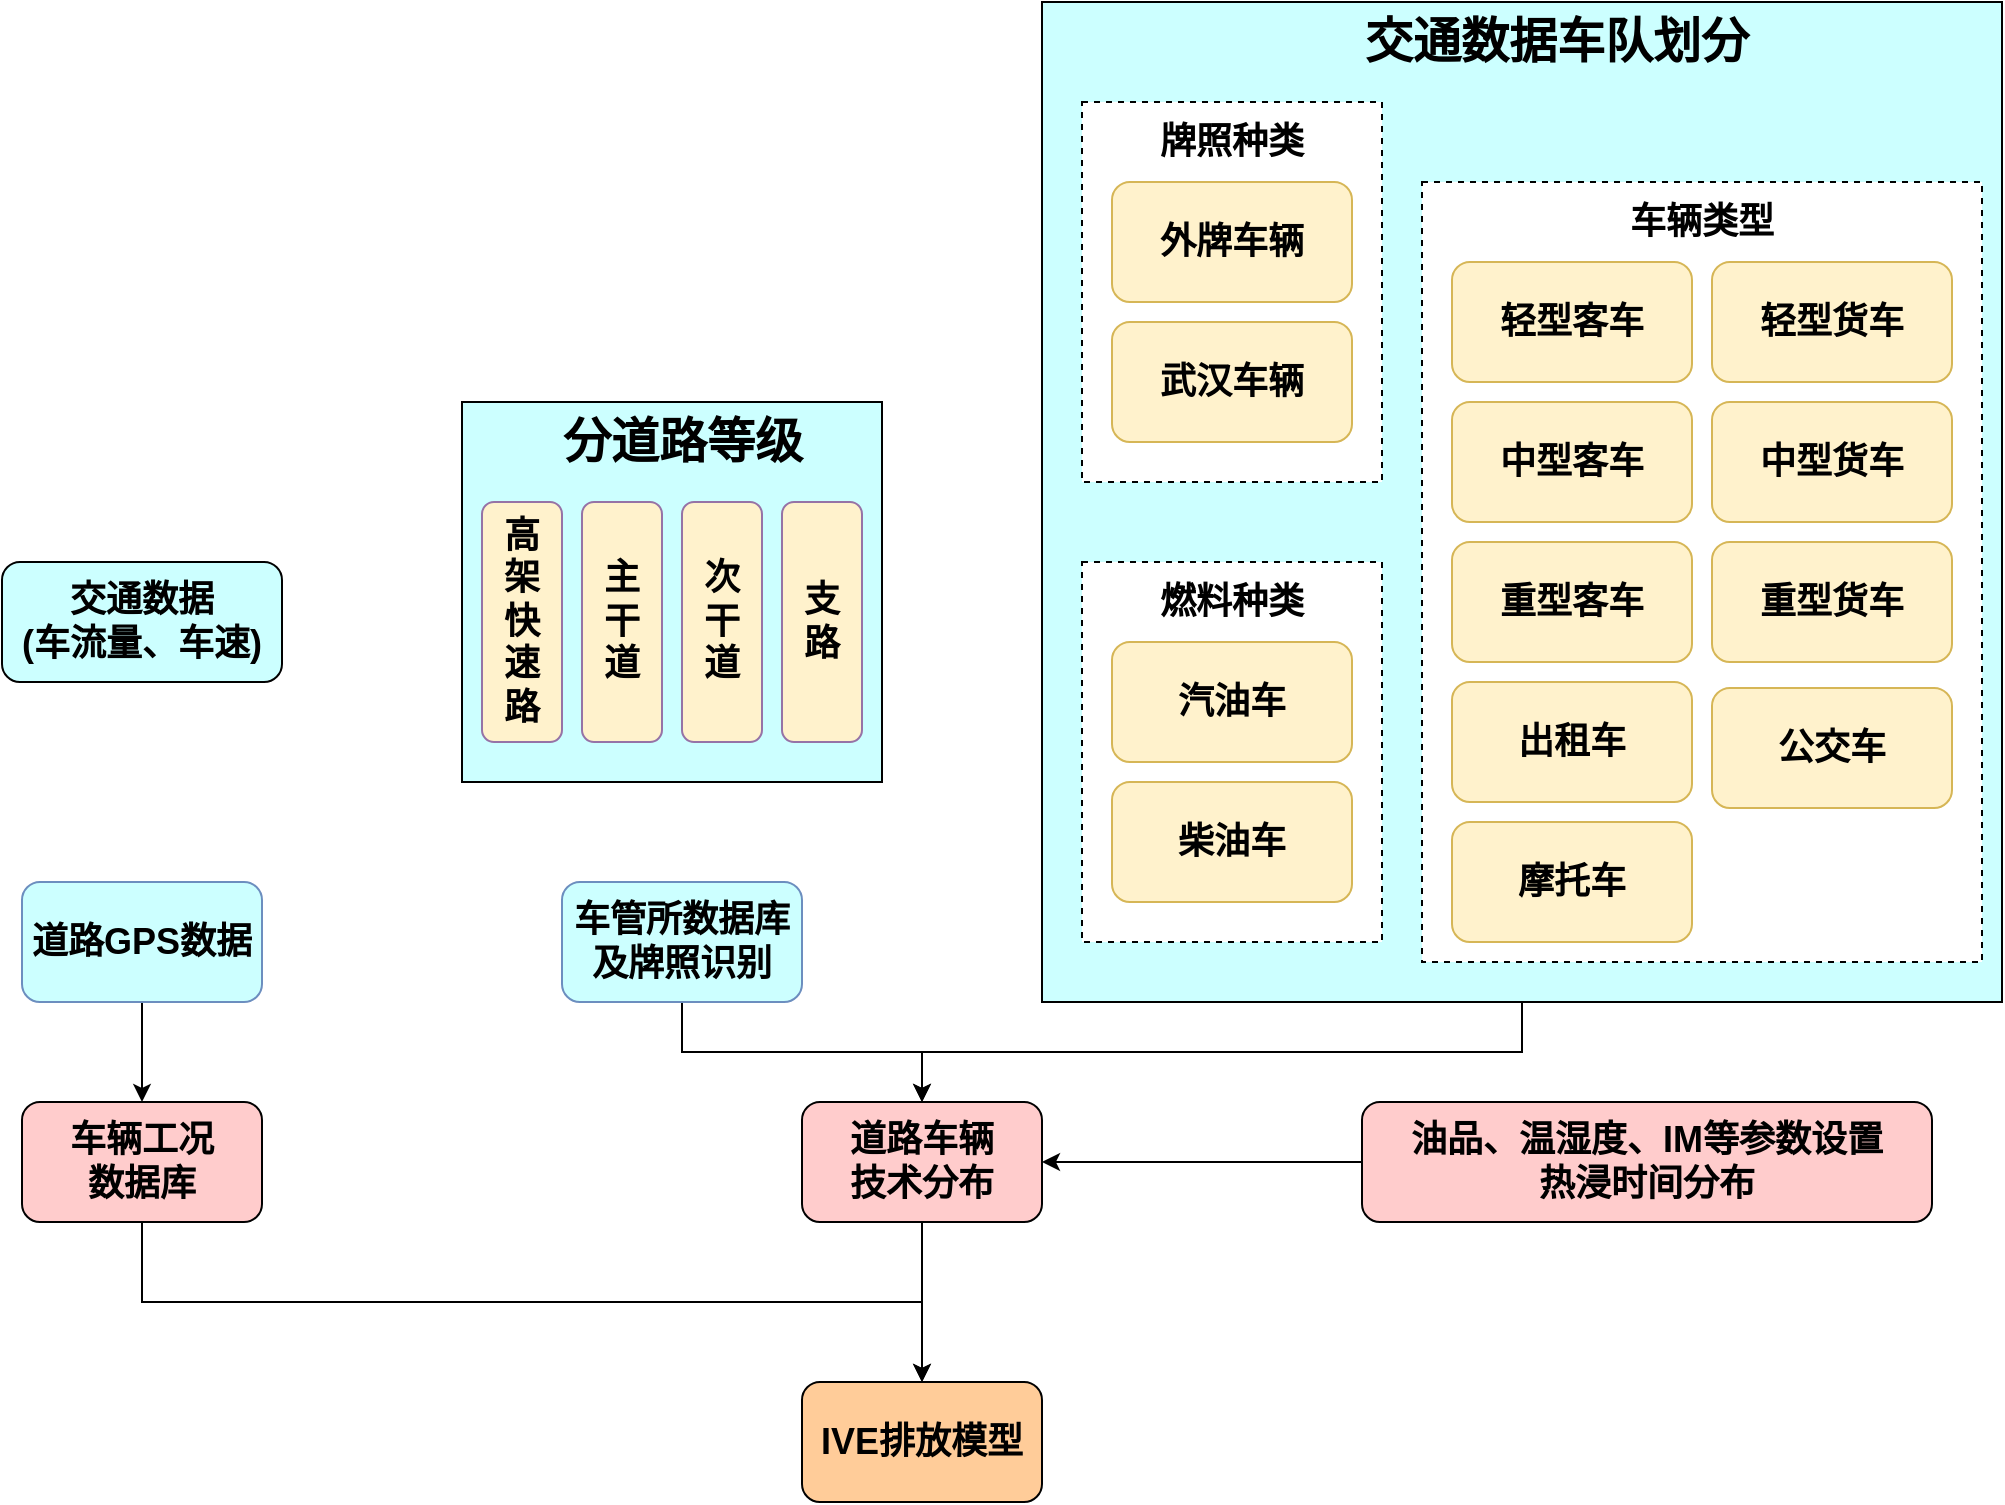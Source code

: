 <mxfile version="13.10.6" type="github">
  <diagram id="-yP0t2fsVPUSu2jfrDDp" name="Page-1">
    <mxGraphModel dx="1240" dy="607" grid="1" gridSize="10" guides="1" tooltips="1" connect="1" arrows="1" fold="1" page="1" pageScale="1" pageWidth="1169" pageHeight="827" math="0" shadow="0">
      <root>
        <mxCell id="0" />
        <mxCell id="1" parent="0" />
        <mxCell id="cXt5EJawHxJDnATNH1I1-1" value="&lt;font style=&quot;font-size: 18px&quot;&gt;&lt;b&gt;交通数据&lt;br&gt;(车流量、车速)&lt;/b&gt;&lt;/font&gt;" style="rounded=1;whiteSpace=wrap;html=1;fillColor=#CCFFFF;" parent="1" vertex="1">
          <mxGeometry x="30" y="290" width="140" height="60" as="geometry" />
        </mxCell>
        <mxCell id="cXt5EJawHxJDnATNH1I1-2" value="" style="rounded=0;whiteSpace=wrap;html=1;fillColor=#CCFFFF;" parent="1" vertex="1">
          <mxGeometry x="260" y="210" width="210" height="190" as="geometry" />
        </mxCell>
        <mxCell id="cXt5EJawHxJDnATNH1I1-3" value="&lt;font style=&quot;font-size: 18px&quot;&gt;&lt;b&gt;高&lt;br&gt;架&lt;br&gt;快&lt;br&gt;速&lt;br&gt;路&lt;/b&gt;&lt;/font&gt;" style="rounded=1;whiteSpace=wrap;html=1;strokeColor=#9673a6;fillColor=#FFF2CC;" parent="1" vertex="1">
          <mxGeometry x="270" y="260" width="40" height="120" as="geometry" />
        </mxCell>
        <mxCell id="cXt5EJawHxJDnATNH1I1-7" value="&lt;font style=&quot;font-size: 24px&quot;&gt;&lt;b&gt;分道路等级&lt;/b&gt;&lt;/font&gt;" style="text;html=1;strokeColor=none;fillColor=none;align=center;verticalAlign=middle;whiteSpace=wrap;rounded=0;" parent="1" vertex="1">
          <mxGeometry x="297.5" y="220" width="145" height="20" as="geometry" />
        </mxCell>
        <mxCell id="cXt5EJawHxJDnATNH1I1-35" style="edgeStyle=orthogonalEdgeStyle;rounded=0;orthogonalLoop=1;jettySize=auto;html=1;exitX=0.5;exitY=1;exitDx=0;exitDy=0;entryX=0.5;entryY=0;entryDx=0;entryDy=0;" parent="1" source="cXt5EJawHxJDnATNH1I1-8" target="cXt5EJawHxJDnATNH1I1-32" edge="1">
          <mxGeometry relative="1" as="geometry" />
        </mxCell>
        <mxCell id="cXt5EJawHxJDnATNH1I1-8" value="" style="rounded=0;whiteSpace=wrap;html=1;fillColor=#CCFFFF;" parent="1" vertex="1">
          <mxGeometry x="550" y="10" width="480" height="500" as="geometry" />
        </mxCell>
        <mxCell id="cXt5EJawHxJDnATNH1I1-9" value="&lt;font style=&quot;font-size: 24px&quot;&gt;&lt;b&gt;交通数据车队划分&lt;/b&gt;&lt;/font&gt;" style="text;html=1;strokeColor=none;fillColor=none;align=center;verticalAlign=middle;whiteSpace=wrap;rounded=0;" parent="1" vertex="1">
          <mxGeometry x="700" y="20" width="215" height="20" as="geometry" />
        </mxCell>
        <mxCell id="cXt5EJawHxJDnATNH1I1-10" value="" style="rounded=0;whiteSpace=wrap;html=1;dashed=1;" parent="1" vertex="1">
          <mxGeometry x="570" y="60" width="150" height="190" as="geometry" />
        </mxCell>
        <mxCell id="cXt5EJawHxJDnATNH1I1-11" value="&lt;font style=&quot;font-size: 18px&quot;&gt;&lt;b&gt;牌照种类&lt;/b&gt;&lt;/font&gt;" style="text;html=1;strokeColor=none;fillColor=none;align=center;verticalAlign=middle;whiteSpace=wrap;rounded=0;" parent="1" vertex="1">
          <mxGeometry x="590" y="70" width="110" height="20" as="geometry" />
        </mxCell>
        <mxCell id="cXt5EJawHxJDnATNH1I1-12" value="&lt;font style=&quot;font-size: 18px&quot;&gt;&lt;b&gt;外牌车辆&lt;/b&gt;&lt;/font&gt;" style="rounded=1;whiteSpace=wrap;html=1;fillColor=#fff2cc;strokeColor=#d6b656;" parent="1" vertex="1">
          <mxGeometry x="585" y="100" width="120" height="60" as="geometry" />
        </mxCell>
        <mxCell id="cXt5EJawHxJDnATNH1I1-13" value="&lt;font style=&quot;font-size: 18px&quot;&gt;&lt;b&gt;武汉车辆&lt;/b&gt;&lt;/font&gt;" style="rounded=1;whiteSpace=wrap;html=1;fillColor=#fff2cc;strokeColor=#d6b656;" parent="1" vertex="1">
          <mxGeometry x="585" y="170" width="120" height="60" as="geometry" />
        </mxCell>
        <mxCell id="cXt5EJawHxJDnATNH1I1-14" value="" style="rounded=0;whiteSpace=wrap;html=1;dashed=1;" parent="1" vertex="1">
          <mxGeometry x="740" y="100" width="280" height="390" as="geometry" />
        </mxCell>
        <mxCell id="cXt5EJawHxJDnATNH1I1-15" value="&lt;font style=&quot;font-size: 18px&quot;&gt;&lt;b&gt;车辆类型&lt;/b&gt;&lt;/font&gt;" style="text;html=1;strokeColor=none;fillColor=none;align=center;verticalAlign=middle;whiteSpace=wrap;rounded=0;" parent="1" vertex="1">
          <mxGeometry x="825" y="110" width="110" height="20" as="geometry" />
        </mxCell>
        <mxCell id="cXt5EJawHxJDnATNH1I1-16" value="&lt;font style=&quot;font-size: 18px&quot;&gt;&lt;b&gt;轻型客车&lt;/b&gt;&lt;/font&gt;" style="rounded=1;whiteSpace=wrap;html=1;fillColor=#fff2cc;strokeColor=#d6b656;" parent="1" vertex="1">
          <mxGeometry x="755" y="140" width="120" height="60" as="geometry" />
        </mxCell>
        <mxCell id="cXt5EJawHxJDnATNH1I1-17" value="&lt;font style=&quot;font-size: 18px&quot;&gt;&lt;b&gt;轻型货车&lt;/b&gt;&lt;/font&gt;" style="rounded=1;whiteSpace=wrap;html=1;fillColor=#fff2cc;strokeColor=#d6b656;" parent="1" vertex="1">
          <mxGeometry x="885" y="140" width="120" height="60" as="geometry" />
        </mxCell>
        <mxCell id="cXt5EJawHxJDnATNH1I1-18" value="&lt;font style=&quot;font-size: 18px&quot;&gt;&lt;b&gt;重型客车&lt;/b&gt;&lt;/font&gt;" style="rounded=1;whiteSpace=wrap;html=1;fillColor=#fff2cc;strokeColor=#d6b656;" parent="1" vertex="1">
          <mxGeometry x="755" y="280" width="120" height="60" as="geometry" />
        </mxCell>
        <mxCell id="cXt5EJawHxJDnATNH1I1-19" value="&lt;font style=&quot;font-size: 18px&quot;&gt;&lt;b&gt;中型货车&lt;/b&gt;&lt;/font&gt;" style="rounded=1;whiteSpace=wrap;html=1;fillColor=#fff2cc;strokeColor=#d6b656;" parent="1" vertex="1">
          <mxGeometry x="885" y="210" width="120" height="60" as="geometry" />
        </mxCell>
        <mxCell id="cXt5EJawHxJDnATNH1I1-20" value="&lt;font style=&quot;font-size: 18px&quot;&gt;&lt;b&gt;出租车&lt;/b&gt;&lt;/font&gt;" style="rounded=1;whiteSpace=wrap;html=1;fillColor=#fff2cc;strokeColor=#d6b656;" parent="1" vertex="1">
          <mxGeometry x="755" y="350" width="120" height="60" as="geometry" />
        </mxCell>
        <mxCell id="cXt5EJawHxJDnATNH1I1-21" value="&lt;font style=&quot;font-size: 18px&quot;&gt;&lt;b&gt;公交车&lt;/b&gt;&lt;/font&gt;" style="rounded=1;whiteSpace=wrap;html=1;fillColor=#fff2cc;strokeColor=#d6b656;" parent="1" vertex="1">
          <mxGeometry x="885" y="353" width="120" height="60" as="geometry" />
        </mxCell>
        <mxCell id="cXt5EJawHxJDnATNH1I1-22" value="&lt;font style=&quot;font-size: 18px&quot;&gt;&lt;b&gt;摩托车&lt;/b&gt;&lt;/font&gt;" style="rounded=1;whiteSpace=wrap;html=1;fillColor=#fff2cc;strokeColor=#d6b656;" parent="1" vertex="1">
          <mxGeometry x="755" y="420" width="120" height="60" as="geometry" />
        </mxCell>
        <mxCell id="cXt5EJawHxJDnATNH1I1-23" value="" style="rounded=0;whiteSpace=wrap;html=1;dashed=1;" parent="1" vertex="1">
          <mxGeometry x="570" y="290" width="150" height="190" as="geometry" />
        </mxCell>
        <mxCell id="cXt5EJawHxJDnATNH1I1-24" value="&lt;font style=&quot;font-size: 18px&quot;&gt;&lt;b&gt;燃料种类&lt;/b&gt;&lt;/font&gt;" style="text;html=1;strokeColor=none;fillColor=none;align=center;verticalAlign=middle;whiteSpace=wrap;rounded=0;" parent="1" vertex="1">
          <mxGeometry x="590" y="300" width="110" height="20" as="geometry" />
        </mxCell>
        <mxCell id="cXt5EJawHxJDnATNH1I1-25" value="&lt;font style=&quot;font-size: 18px&quot;&gt;&lt;b&gt;汽油车&lt;/b&gt;&lt;/font&gt;" style="rounded=1;whiteSpace=wrap;html=1;fillColor=#fff2cc;strokeColor=#d6b656;" parent="1" vertex="1">
          <mxGeometry x="585" y="330" width="120" height="60" as="geometry" />
        </mxCell>
        <mxCell id="cXt5EJawHxJDnATNH1I1-26" value="&lt;font style=&quot;font-size: 18px&quot;&gt;&lt;b&gt;柴油车&lt;/b&gt;&lt;/font&gt;" style="rounded=1;whiteSpace=wrap;html=1;fillColor=#fff2cc;strokeColor=#d6b656;" parent="1" vertex="1">
          <mxGeometry x="585" y="400" width="120" height="60" as="geometry" />
        </mxCell>
        <mxCell id="cXt5EJawHxJDnATNH1I1-31" style="edgeStyle=orthogonalEdgeStyle;rounded=0;orthogonalLoop=1;jettySize=auto;html=1;exitX=0.5;exitY=1;exitDx=0;exitDy=0;entryX=0.5;entryY=0;entryDx=0;entryDy=0;" parent="1" source="cXt5EJawHxJDnATNH1I1-28" target="cXt5EJawHxJDnATNH1I1-30" edge="1">
          <mxGeometry relative="1" as="geometry" />
        </mxCell>
        <mxCell id="cXt5EJawHxJDnATNH1I1-28" value="&lt;font style=&quot;font-size: 18px&quot;&gt;&lt;b&gt;道路GPS数据&lt;/b&gt;&lt;/font&gt;" style="rounded=1;whiteSpace=wrap;html=1;strokeColor=#6c8ebf;fillColor=#CCFFFF;" parent="1" vertex="1">
          <mxGeometry x="40" y="450" width="120" height="60" as="geometry" />
        </mxCell>
        <mxCell id="cXt5EJawHxJDnATNH1I1-34" style="edgeStyle=orthogonalEdgeStyle;rounded=0;orthogonalLoop=1;jettySize=auto;html=1;exitX=0.5;exitY=1;exitDx=0;exitDy=0;entryX=0.5;entryY=0;entryDx=0;entryDy=0;" parent="1" source="cXt5EJawHxJDnATNH1I1-29" target="cXt5EJawHxJDnATNH1I1-32" edge="1">
          <mxGeometry relative="1" as="geometry" />
        </mxCell>
        <mxCell id="cXt5EJawHxJDnATNH1I1-29" value="&lt;font style=&quot;font-size: 18px&quot;&gt;&lt;b&gt;车管所数据库及牌照识别&lt;/b&gt;&lt;/font&gt;" style="rounded=1;whiteSpace=wrap;html=1;strokeColor=#6c8ebf;fillColor=#CCFFFF;" parent="1" vertex="1">
          <mxGeometry x="310" y="450" width="120" height="60" as="geometry" />
        </mxCell>
        <mxCell id="cXt5EJawHxJDnATNH1I1-38" style="edgeStyle=orthogonalEdgeStyle;rounded=0;orthogonalLoop=1;jettySize=auto;html=1;exitX=0.5;exitY=1;exitDx=0;exitDy=0;" parent="1" source="cXt5EJawHxJDnATNH1I1-30" target="cXt5EJawHxJDnATNH1I1-37" edge="1">
          <mxGeometry relative="1" as="geometry" />
        </mxCell>
        <mxCell id="cXt5EJawHxJDnATNH1I1-30" value="&lt;font style=&quot;font-size: 18px&quot;&gt;&lt;b&gt;车辆工况&lt;br&gt;数据库&lt;/b&gt;&lt;/font&gt;" style="rounded=1;whiteSpace=wrap;html=1;fillColor=#FFCCCC;" parent="1" vertex="1">
          <mxGeometry x="40" y="560" width="120" height="60" as="geometry" />
        </mxCell>
        <mxCell id="cXt5EJawHxJDnATNH1I1-40" style="edgeStyle=orthogonalEdgeStyle;rounded=0;orthogonalLoop=1;jettySize=auto;html=1;exitX=0.5;exitY=1;exitDx=0;exitDy=0;entryX=0.5;entryY=0;entryDx=0;entryDy=0;" parent="1" source="cXt5EJawHxJDnATNH1I1-32" target="cXt5EJawHxJDnATNH1I1-37" edge="1">
          <mxGeometry relative="1" as="geometry" />
        </mxCell>
        <mxCell id="cXt5EJawHxJDnATNH1I1-32" value="&lt;font style=&quot;font-size: 18px&quot;&gt;&lt;b&gt;道路车辆&lt;br&gt;技术分布&lt;/b&gt;&lt;/font&gt;" style="rounded=1;whiteSpace=wrap;html=1;fillColor=#FFCCCC;" parent="1" vertex="1">
          <mxGeometry x="430" y="560" width="120" height="60" as="geometry" />
        </mxCell>
        <mxCell id="oFv8t7y2AsqABNhCg7uG-1" style="edgeStyle=orthogonalEdgeStyle;rounded=0;orthogonalLoop=1;jettySize=auto;html=1;exitX=0;exitY=0.5;exitDx=0;exitDy=0;" edge="1" parent="1" source="cXt5EJawHxJDnATNH1I1-33" target="cXt5EJawHxJDnATNH1I1-32">
          <mxGeometry relative="1" as="geometry" />
        </mxCell>
        <mxCell id="cXt5EJawHxJDnATNH1I1-33" value="&lt;span style=&quot;font-size: 18px&quot;&gt;&lt;b&gt;油品、温湿度、IM等参数设置&lt;br&gt;热浸时间分布&lt;br&gt;&lt;/b&gt;&lt;/span&gt;" style="rounded=1;whiteSpace=wrap;html=1;fillColor=#FFCCCC;" parent="1" vertex="1">
          <mxGeometry x="710" y="560" width="285" height="60" as="geometry" />
        </mxCell>
        <mxCell id="cXt5EJawHxJDnATNH1I1-37" value="&lt;span style=&quot;font-size: 18px&quot;&gt;&lt;b&gt;IVE排放模型&lt;/b&gt;&lt;/span&gt;" style="rounded=1;whiteSpace=wrap;html=1;fillColor=#FFCC99;" parent="1" vertex="1">
          <mxGeometry x="430" y="700" width="120" height="60" as="geometry" />
        </mxCell>
        <mxCell id="oFv8t7y2AsqABNhCg7uG-2" value="&lt;span style=&quot;font-size: 18px&quot;&gt;&lt;b&gt;主&lt;br&gt;干&lt;br&gt;道&lt;/b&gt;&lt;/span&gt;" style="rounded=1;whiteSpace=wrap;html=1;strokeColor=#9673a6;fillColor=#FFF2CC;" vertex="1" parent="1">
          <mxGeometry x="320" y="260" width="40" height="120" as="geometry" />
        </mxCell>
        <mxCell id="oFv8t7y2AsqABNhCg7uG-3" value="&lt;span style=&quot;font-size: 18px&quot;&gt;&lt;b&gt;次&lt;br&gt;干&lt;br&gt;道&lt;/b&gt;&lt;/span&gt;" style="rounded=1;whiteSpace=wrap;html=1;strokeColor=#9673a6;fillColor=#FFF2CC;" vertex="1" parent="1">
          <mxGeometry x="370" y="260" width="40" height="120" as="geometry" />
        </mxCell>
        <mxCell id="oFv8t7y2AsqABNhCg7uG-4" value="&lt;span style=&quot;font-size: 18px&quot;&gt;&lt;b&gt;支&lt;br&gt;路&lt;/b&gt;&lt;/span&gt;" style="rounded=1;whiteSpace=wrap;html=1;strokeColor=#9673a6;fillColor=#FFF2CC;" vertex="1" parent="1">
          <mxGeometry x="420" y="260" width="40" height="120" as="geometry" />
        </mxCell>
        <mxCell id="oFv8t7y2AsqABNhCg7uG-5" value="&lt;font style=&quot;font-size: 18px&quot;&gt;&lt;b&gt;中型客车&lt;/b&gt;&lt;/font&gt;" style="rounded=1;whiteSpace=wrap;html=1;fillColor=#fff2cc;strokeColor=#d6b656;" vertex="1" parent="1">
          <mxGeometry x="755" y="210" width="120" height="60" as="geometry" />
        </mxCell>
        <mxCell id="oFv8t7y2AsqABNhCg7uG-6" value="&lt;font style=&quot;font-size: 18px&quot;&gt;&lt;b&gt;重型货车&lt;/b&gt;&lt;/font&gt;" style="rounded=1;whiteSpace=wrap;html=1;fillColor=#fff2cc;strokeColor=#d6b656;" vertex="1" parent="1">
          <mxGeometry x="885" y="280" width="120" height="60" as="geometry" />
        </mxCell>
      </root>
    </mxGraphModel>
  </diagram>
</mxfile>
